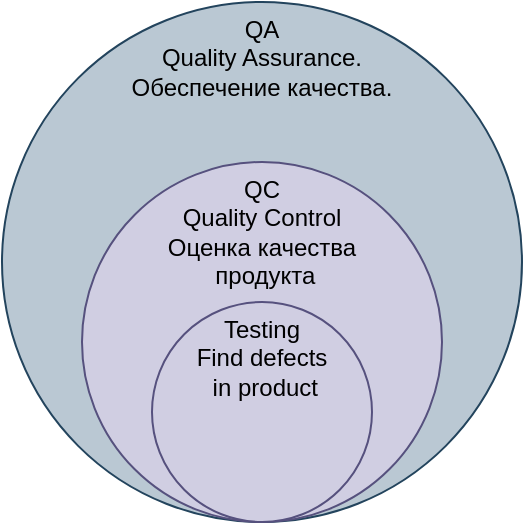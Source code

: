 <mxfile version="20.2.2" type="github">
  <diagram id="cWxYJISD_UhSbmnfzw1x" name="Page-1">
    <mxGraphModel dx="833" dy="471" grid="1" gridSize="10" guides="1" tooltips="1" connect="1" arrows="1" fold="1" page="1" pageScale="1" pageWidth="850" pageHeight="1100" math="0" shadow="0">
      <root>
        <mxCell id="0" />
        <mxCell id="1" parent="0" />
        <mxCell id="mnHTw45RyWTi5IGylZhf-1" value="QA&lt;br&gt;Quality Assurance.&lt;br&gt;Обеспечение качества." style="ellipse;whiteSpace=wrap;html=1;aspect=fixed;fillColor=#bac8d3;strokeColor=#23445d;verticalAlign=top;" parent="1" vertex="1">
          <mxGeometry x="295" y="40" width="260" height="260" as="geometry" />
        </mxCell>
        <mxCell id="mnHTw45RyWTi5IGylZhf-2" value="QC&lt;br&gt;Quality Control&lt;br&gt;Оценка качества&lt;br&gt;&amp;nbsp;продукта" style="ellipse;whiteSpace=wrap;html=1;aspect=fixed;fillColor=#d0cee2;strokeColor=#56517e;verticalAlign=top;" parent="1" vertex="1">
          <mxGeometry x="335" y="120" width="180" height="180" as="geometry" />
        </mxCell>
        <mxCell id="mnHTw45RyWTi5IGylZhf-3" value="Testing&lt;br&gt;Find defects&lt;br&gt;&amp;nbsp;in product" style="ellipse;whiteSpace=wrap;html=1;aspect=fixed;fillColor=#d0cee2;strokeColor=#56517e;verticalAlign=top;" parent="1" vertex="1">
          <mxGeometry x="370" y="190" width="110" height="110" as="geometry" />
        </mxCell>
      </root>
    </mxGraphModel>
  </diagram>
</mxfile>
